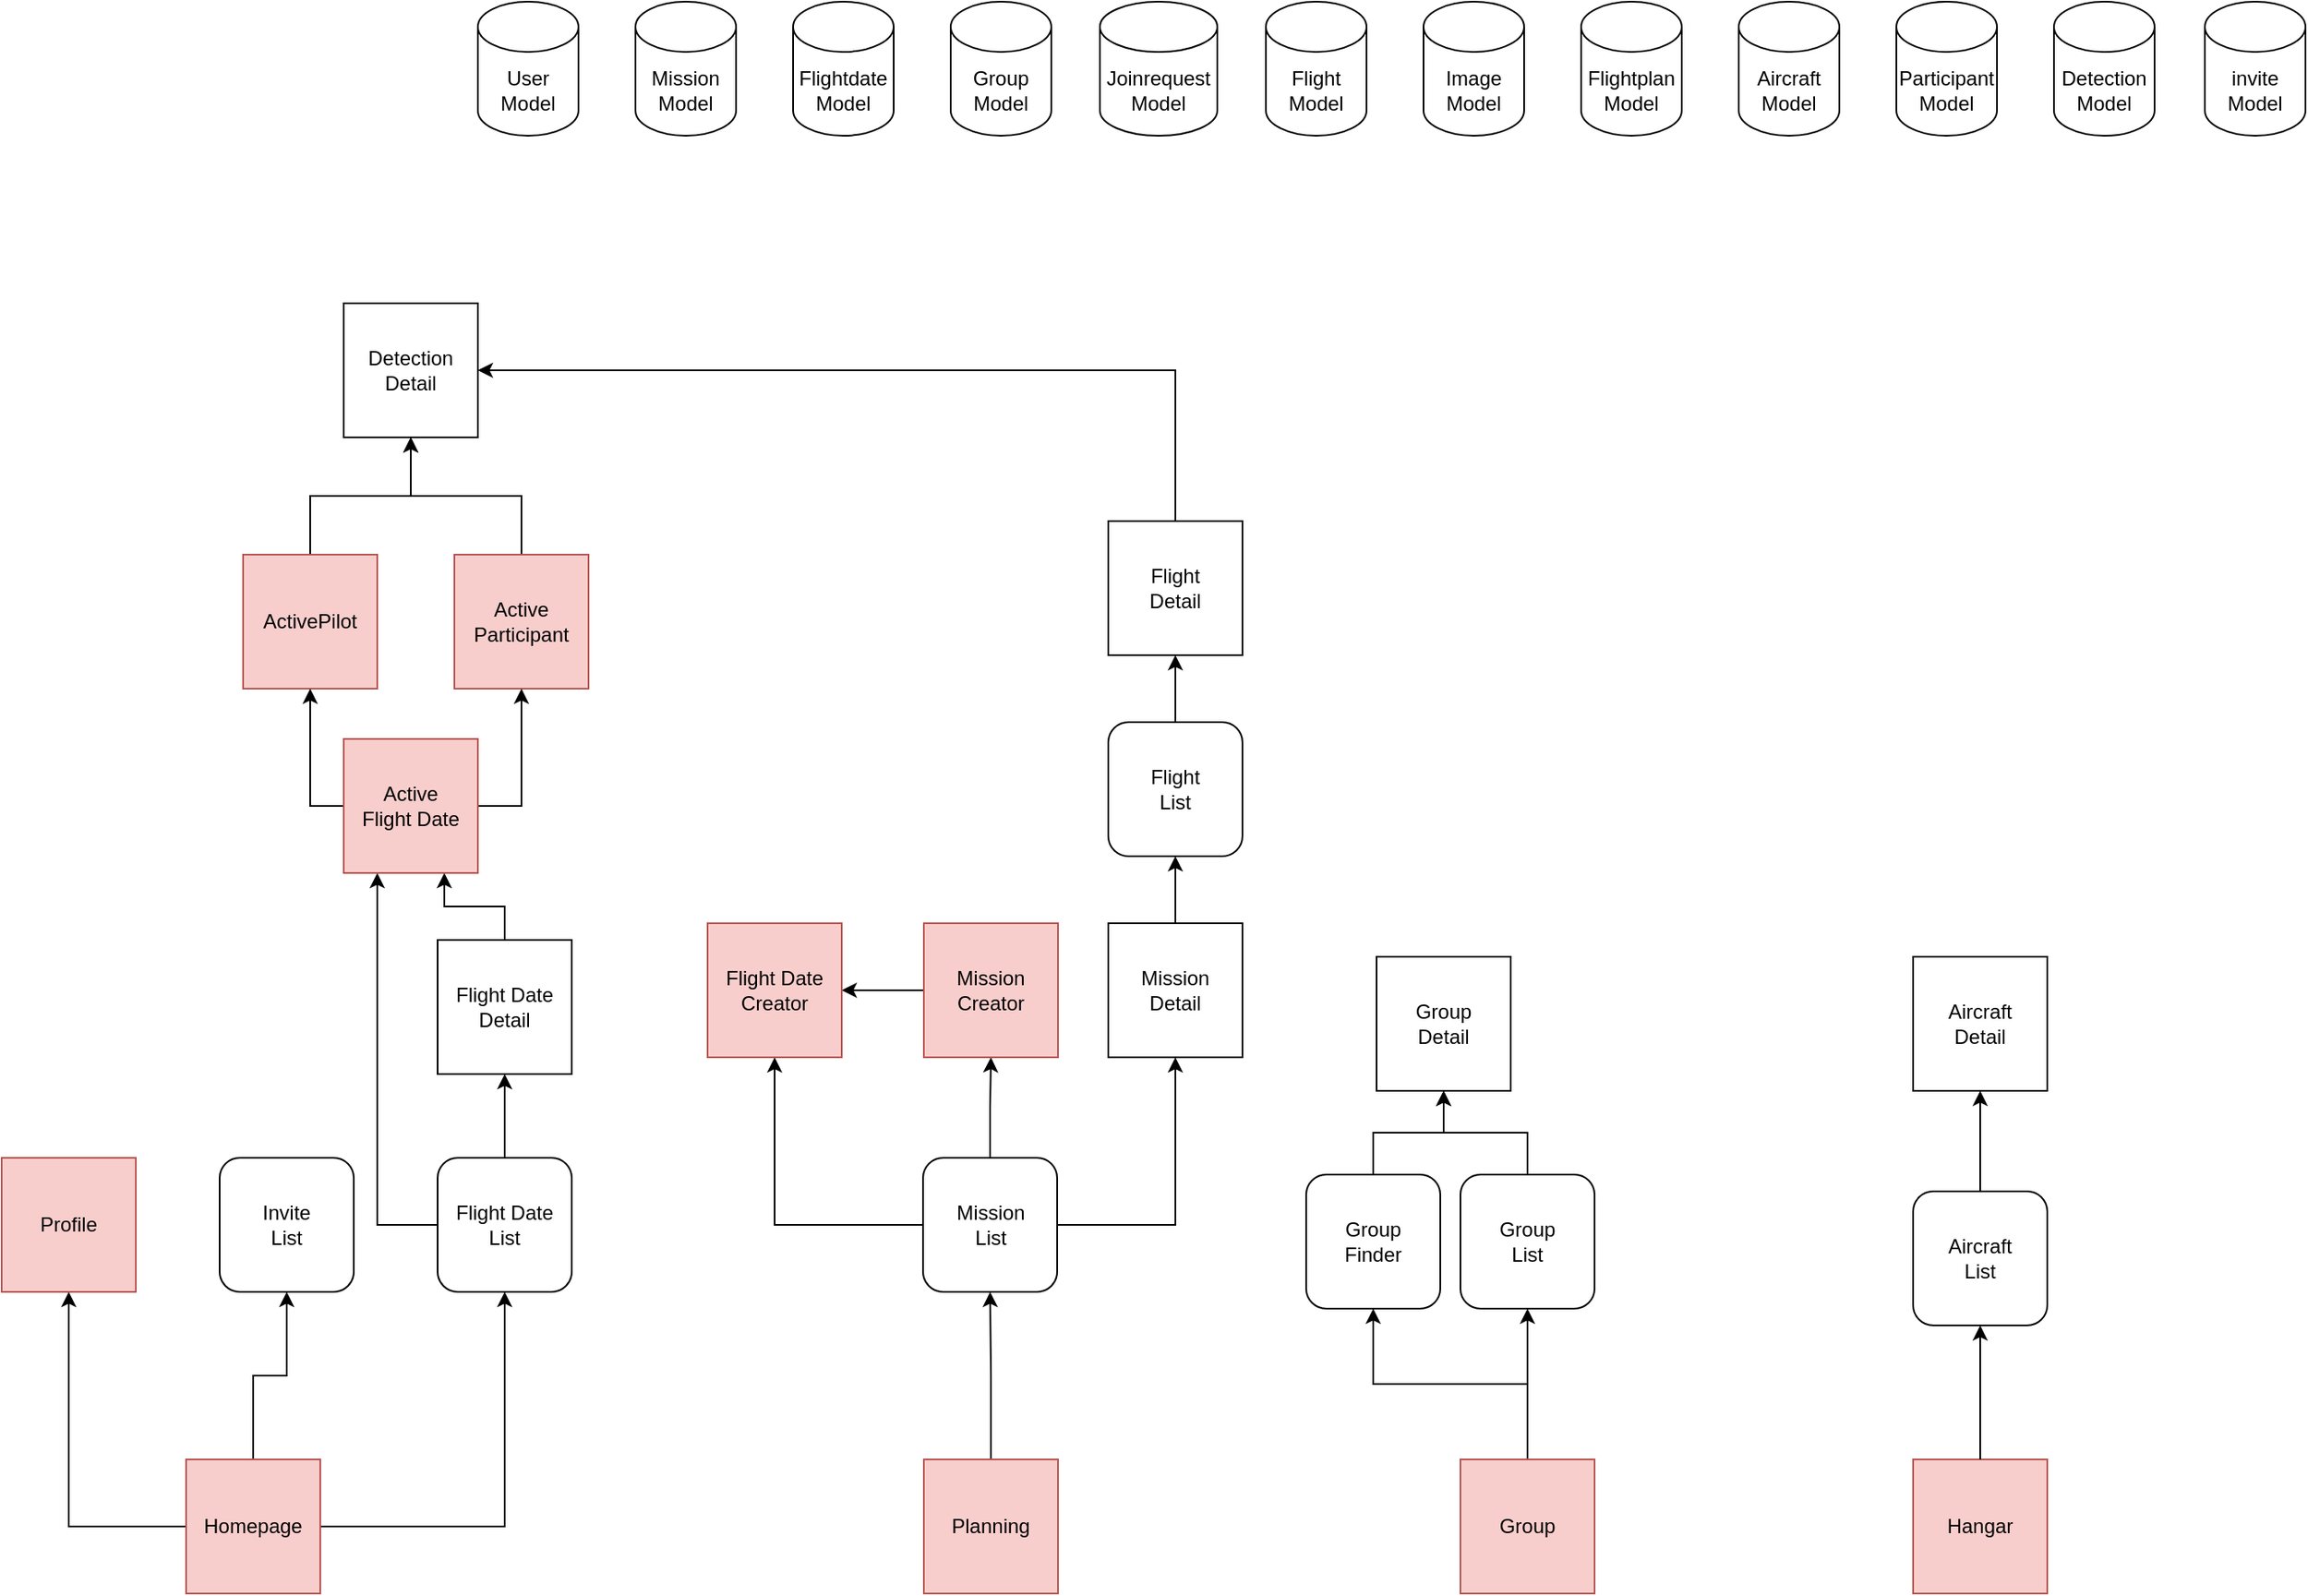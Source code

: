 <mxfile version="22.1.8" type="github">
  <diagram name="Page-1" id="ru4d4PAZFVmnzgpyi2bY">
    <mxGraphModel dx="2580" dy="958" grid="1" gridSize="10" guides="1" tooltips="1" connect="1" arrows="1" fold="1" page="1" pageScale="1" pageWidth="850" pageHeight="1100" math="0" shadow="0">
      <root>
        <mxCell id="0" />
        <mxCell id="1" parent="0" />
        <mxCell id="p3Z2ojsE0xdf5wfs4F8i-1" value="&lt;div&gt;User&lt;/div&gt;&lt;div&gt;Model&lt;/div&gt;" style="shape=cylinder3;whiteSpace=wrap;html=1;boundedLbl=1;backgroundOutline=1;size=15;" parent="1" vertex="1">
          <mxGeometry x="314" y="70" width="60" height="80" as="geometry" />
        </mxCell>
        <mxCell id="p3Z2ojsE0xdf5wfs4F8i-2" value="&lt;div&gt;Mission&lt;/div&gt;&lt;div&gt;Model&lt;br&gt;&lt;/div&gt;" style="shape=cylinder3;whiteSpace=wrap;html=1;boundedLbl=1;backgroundOutline=1;size=15;" parent="1" vertex="1">
          <mxGeometry x="408" y="70" width="60" height="80" as="geometry" />
        </mxCell>
        <mxCell id="p3Z2ojsE0xdf5wfs4F8i-3" value="&lt;div&gt;Flightdate&lt;/div&gt;&lt;div&gt;Model&lt;/div&gt;" style="shape=cylinder3;whiteSpace=wrap;html=1;boundedLbl=1;backgroundOutline=1;size=15;" parent="1" vertex="1">
          <mxGeometry x="502" y="70" width="60" height="80" as="geometry" />
        </mxCell>
        <mxCell id="p3Z2ojsE0xdf5wfs4F8i-4" value="&lt;div&gt;Group&lt;/div&gt;&lt;div&gt;Model&lt;br&gt;&lt;/div&gt;" style="shape=cylinder3;whiteSpace=wrap;html=1;boundedLbl=1;backgroundOutline=1;size=15;" parent="1" vertex="1">
          <mxGeometry x="596" y="70" width="60" height="80" as="geometry" />
        </mxCell>
        <mxCell id="p3Z2ojsE0xdf5wfs4F8i-5" value="&lt;div&gt;Joinrequest&lt;/div&gt;&lt;div&gt;Model&lt;br&gt;&lt;/div&gt;" style="shape=cylinder3;whiteSpace=wrap;html=1;boundedLbl=1;backgroundOutline=1;size=15;" parent="1" vertex="1">
          <mxGeometry x="685" y="70" width="70" height="80" as="geometry" />
        </mxCell>
        <mxCell id="p3Z2ojsE0xdf5wfs4F8i-6" value="&lt;div&gt;Flight&lt;/div&gt;&lt;div&gt;Model&lt;/div&gt;" style="shape=cylinder3;whiteSpace=wrap;html=1;boundedLbl=1;backgroundOutline=1;size=15;" parent="1" vertex="1">
          <mxGeometry x="784" y="70" width="60" height="80" as="geometry" />
        </mxCell>
        <mxCell id="8jOdEgM8JWHdfi7jj1g8-1" value="&lt;div&gt;Image&lt;/div&gt;&lt;div&gt;Model&lt;br&gt;&lt;/div&gt;" style="shape=cylinder3;whiteSpace=wrap;html=1;boundedLbl=1;backgroundOutline=1;size=15;" vertex="1" parent="1">
          <mxGeometry x="878" y="70" width="60" height="80" as="geometry" />
        </mxCell>
        <mxCell id="8jOdEgM8JWHdfi7jj1g8-2" value="&lt;div&gt;Flightplan&lt;/div&gt;&lt;div&gt;Model&lt;br&gt;&lt;/div&gt;" style="shape=cylinder3;whiteSpace=wrap;html=1;boundedLbl=1;backgroundOutline=1;size=15;" vertex="1" parent="1">
          <mxGeometry x="972" y="70" width="60" height="80" as="geometry" />
        </mxCell>
        <mxCell id="8jOdEgM8JWHdfi7jj1g8-3" value="&lt;div&gt;Aircraft&lt;/div&gt;&lt;div&gt;Model&lt;br&gt;&lt;/div&gt;" style="shape=cylinder3;whiteSpace=wrap;html=1;boundedLbl=1;backgroundOutline=1;size=15;" vertex="1" parent="1">
          <mxGeometry x="1066" y="70" width="60" height="80" as="geometry" />
        </mxCell>
        <mxCell id="8jOdEgM8JWHdfi7jj1g8-4" value="&lt;div&gt;Participant&lt;/div&gt;&lt;div&gt;Model&lt;br&gt;&lt;/div&gt;" style="shape=cylinder3;whiteSpace=wrap;html=1;boundedLbl=1;backgroundOutline=1;size=15;" vertex="1" parent="1">
          <mxGeometry x="1160" y="70" width="60" height="80" as="geometry" />
        </mxCell>
        <mxCell id="8jOdEgM8JWHdfi7jj1g8-5" value="&lt;div&gt;Detection&lt;/div&gt;&lt;div&gt;Model&lt;br&gt;&lt;/div&gt;" style="shape=cylinder3;whiteSpace=wrap;html=1;boundedLbl=1;backgroundOutline=1;size=15;" vertex="1" parent="1">
          <mxGeometry x="1254" y="70" width="60" height="80" as="geometry" />
        </mxCell>
        <mxCell id="8jOdEgM8JWHdfi7jj1g8-30" style="edgeStyle=orthogonalEdgeStyle;rounded=0;orthogonalLoop=1;jettySize=auto;html=1;entryX=0.5;entryY=1;entryDx=0;entryDy=0;" edge="1" parent="1" source="8jOdEgM8JWHdfi7jj1g8-6" target="8jOdEgM8JWHdfi7jj1g8-21">
          <mxGeometry relative="1" as="geometry" />
        </mxCell>
        <mxCell id="8jOdEgM8JWHdfi7jj1g8-32" style="edgeStyle=orthogonalEdgeStyle;rounded=0;orthogonalLoop=1;jettySize=auto;html=1;entryX=0.5;entryY=1;entryDx=0;entryDy=0;" edge="1" parent="1" source="8jOdEgM8JWHdfi7jj1g8-6" target="8jOdEgM8JWHdfi7jj1g8-17">
          <mxGeometry relative="1" as="geometry" />
        </mxCell>
        <mxCell id="8jOdEgM8JWHdfi7jj1g8-33" style="edgeStyle=orthogonalEdgeStyle;rounded=0;orthogonalLoop=1;jettySize=auto;html=1;entryX=0.5;entryY=1;entryDx=0;entryDy=0;" edge="1" parent="1" source="8jOdEgM8JWHdfi7jj1g8-6" target="8jOdEgM8JWHdfi7jj1g8-16">
          <mxGeometry relative="1" as="geometry" />
        </mxCell>
        <mxCell id="8jOdEgM8JWHdfi7jj1g8-6" value="&lt;div&gt;Homepage&lt;/div&gt;" style="whiteSpace=wrap;html=1;aspect=fixed;fillColor=#f8cecc;strokeColor=#b85450;" vertex="1" parent="1">
          <mxGeometry x="140" y="940" width="80" height="80" as="geometry" />
        </mxCell>
        <mxCell id="8jOdEgM8JWHdfi7jj1g8-56" style="edgeStyle=orthogonalEdgeStyle;rounded=0;orthogonalLoop=1;jettySize=auto;html=1;exitX=0.5;exitY=0;exitDx=0;exitDy=0;entryX=0.5;entryY=1;entryDx=0;entryDy=0;" edge="1" parent="1" source="8jOdEgM8JWHdfi7jj1g8-57" target="8jOdEgM8JWHdfi7jj1g8-12">
          <mxGeometry relative="1" as="geometry" />
        </mxCell>
        <mxCell id="8jOdEgM8JWHdfi7jj1g8-8" value="&lt;div&gt;Hangar&lt;/div&gt;" style="whiteSpace=wrap;html=1;aspect=fixed;fillColor=#f8cecc;strokeColor=#b85450;" vertex="1" parent="1">
          <mxGeometry x="1170" y="940" width="80" height="80" as="geometry" />
        </mxCell>
        <mxCell id="8jOdEgM8JWHdfi7jj1g8-55" style="edgeStyle=orthogonalEdgeStyle;rounded=0;orthogonalLoop=1;jettySize=auto;html=1;exitX=0.5;exitY=0;exitDx=0;exitDy=0;entryX=0.5;entryY=1;entryDx=0;entryDy=0;" edge="1" parent="1" source="8jOdEgM8JWHdfi7jj1g8-9" target="8jOdEgM8JWHdfi7jj1g8-11">
          <mxGeometry relative="1" as="geometry" />
        </mxCell>
        <mxCell id="8jOdEgM8JWHdfi7jj1g8-9" value="&lt;div&gt;Group&lt;/div&gt;&lt;div&gt;List&lt;br&gt;&lt;/div&gt;" style="whiteSpace=wrap;html=1;aspect=fixed;rounded=1;" vertex="1" parent="1">
          <mxGeometry x="900" y="770" width="80" height="80" as="geometry" />
        </mxCell>
        <mxCell id="8jOdEgM8JWHdfi7jj1g8-54" style="edgeStyle=orthogonalEdgeStyle;rounded=0;orthogonalLoop=1;jettySize=auto;html=1;exitX=0.5;exitY=0;exitDx=0;exitDy=0;entryX=0.5;entryY=1;entryDx=0;entryDy=0;" edge="1" parent="1" source="8jOdEgM8JWHdfi7jj1g8-10" target="8jOdEgM8JWHdfi7jj1g8-11">
          <mxGeometry relative="1" as="geometry" />
        </mxCell>
        <mxCell id="8jOdEgM8JWHdfi7jj1g8-10" value="&lt;div&gt;Group&lt;/div&gt;&lt;div&gt;Finder&lt;br&gt;&lt;/div&gt;" style="whiteSpace=wrap;html=1;aspect=fixed;rounded=1;" vertex="1" parent="1">
          <mxGeometry x="808" y="770" width="80" height="80" as="geometry" />
        </mxCell>
        <mxCell id="8jOdEgM8JWHdfi7jj1g8-11" value="&lt;div&gt;Group&lt;/div&gt;&lt;div&gt;Detail&lt;br&gt;&lt;/div&gt;" style="whiteSpace=wrap;html=1;aspect=fixed;" vertex="1" parent="1">
          <mxGeometry x="850" y="640" width="80" height="80" as="geometry" />
        </mxCell>
        <mxCell id="8jOdEgM8JWHdfi7jj1g8-12" value="&lt;div&gt;Aircraft&lt;/div&gt;&lt;div&gt;Detail&lt;br&gt;&lt;/div&gt;" style="whiteSpace=wrap;html=1;aspect=fixed;" vertex="1" parent="1">
          <mxGeometry x="1170" y="640" width="80" height="80" as="geometry" />
        </mxCell>
        <mxCell id="8jOdEgM8JWHdfi7jj1g8-47" style="edgeStyle=orthogonalEdgeStyle;rounded=0;orthogonalLoop=1;jettySize=auto;html=1;exitX=1;exitY=0.5;exitDx=0;exitDy=0;entryX=0.5;entryY=1;entryDx=0;entryDy=0;" edge="1" parent="1" source="8jOdEgM8JWHdfi7jj1g8-15" target="8jOdEgM8JWHdfi7jj1g8-20">
          <mxGeometry relative="1" as="geometry" />
        </mxCell>
        <mxCell id="8jOdEgM8JWHdfi7jj1g8-48" style="edgeStyle=orthogonalEdgeStyle;rounded=0;orthogonalLoop=1;jettySize=auto;html=1;exitX=0.5;exitY=0;exitDx=0;exitDy=0;entryX=0.5;entryY=1;entryDx=0;entryDy=0;" edge="1" parent="1" source="8jOdEgM8JWHdfi7jj1g8-15" target="8jOdEgM8JWHdfi7jj1g8-23">
          <mxGeometry relative="1" as="geometry" />
        </mxCell>
        <mxCell id="8jOdEgM8JWHdfi7jj1g8-49" style="edgeStyle=orthogonalEdgeStyle;rounded=0;orthogonalLoop=1;jettySize=auto;html=1;exitX=0;exitY=0.5;exitDx=0;exitDy=0;entryX=0.5;entryY=1;entryDx=0;entryDy=0;" edge="1" parent="1" source="8jOdEgM8JWHdfi7jj1g8-15" target="8jOdEgM8JWHdfi7jj1g8-25">
          <mxGeometry relative="1" as="geometry" />
        </mxCell>
        <mxCell id="8jOdEgM8JWHdfi7jj1g8-15" value="&lt;div&gt;Mission&lt;/div&gt;&lt;div&gt;List&lt;br&gt;&lt;/div&gt;" style="whiteSpace=wrap;html=1;aspect=fixed;rounded=1;" vertex="1" parent="1">
          <mxGeometry x="579.5" y="760" width="80" height="80" as="geometry" />
        </mxCell>
        <mxCell id="8jOdEgM8JWHdfi7jj1g8-34" style="edgeStyle=orthogonalEdgeStyle;rounded=0;orthogonalLoop=1;jettySize=auto;html=1;entryX=0.5;entryY=1;entryDx=0;entryDy=0;" edge="1" parent="1" source="8jOdEgM8JWHdfi7jj1g8-16" target="8jOdEgM8JWHdfi7jj1g8-19">
          <mxGeometry relative="1" as="geometry" />
        </mxCell>
        <mxCell id="8jOdEgM8JWHdfi7jj1g8-39" style="edgeStyle=orthogonalEdgeStyle;rounded=0;orthogonalLoop=1;jettySize=auto;html=1;exitX=0;exitY=0.5;exitDx=0;exitDy=0;entryX=0.25;entryY=1;entryDx=0;entryDy=0;" edge="1" parent="1" source="8jOdEgM8JWHdfi7jj1g8-16" target="8jOdEgM8JWHdfi7jj1g8-35">
          <mxGeometry relative="1" as="geometry" />
        </mxCell>
        <mxCell id="8jOdEgM8JWHdfi7jj1g8-16" value="&lt;div&gt;Flight Date&lt;/div&gt;&lt;div&gt;List&lt;br&gt;&lt;/div&gt;" style="whiteSpace=wrap;html=1;aspect=fixed;rounded=1;" vertex="1" parent="1">
          <mxGeometry x="290" y="760" width="80" height="80" as="geometry" />
        </mxCell>
        <mxCell id="8jOdEgM8JWHdfi7jj1g8-17" value="&lt;div&gt;Invite&lt;/div&gt;&lt;div&gt;List&lt;br&gt;&lt;/div&gt;" style="whiteSpace=wrap;html=1;aspect=fixed;rounded=1;" vertex="1" parent="1">
          <mxGeometry x="160" y="760" width="80" height="80" as="geometry" />
        </mxCell>
        <mxCell id="8jOdEgM8JWHdfi7jj1g8-18" value="invite Model" style="shape=cylinder3;whiteSpace=wrap;html=1;boundedLbl=1;backgroundOutline=1;size=15;" vertex="1" parent="1">
          <mxGeometry x="1344" y="70" width="60" height="80" as="geometry" />
        </mxCell>
        <mxCell id="8jOdEgM8JWHdfi7jj1g8-40" style="edgeStyle=orthogonalEdgeStyle;rounded=0;orthogonalLoop=1;jettySize=auto;html=1;exitX=0.5;exitY=0;exitDx=0;exitDy=0;entryX=0.75;entryY=1;entryDx=0;entryDy=0;" edge="1" parent="1" source="8jOdEgM8JWHdfi7jj1g8-19" target="8jOdEgM8JWHdfi7jj1g8-35">
          <mxGeometry relative="1" as="geometry" />
        </mxCell>
        <mxCell id="8jOdEgM8JWHdfi7jj1g8-19" value="&lt;div&gt;Flight Date&lt;/div&gt;&lt;div&gt;Detail&lt;br&gt;&lt;/div&gt;" style="whiteSpace=wrap;html=1;aspect=fixed;" vertex="1" parent="1">
          <mxGeometry x="290" y="630" width="80" height="80" as="geometry" />
        </mxCell>
        <mxCell id="8jOdEgM8JWHdfi7jj1g8-63" style="edgeStyle=orthogonalEdgeStyle;rounded=0;orthogonalLoop=1;jettySize=auto;html=1;exitX=0.5;exitY=0;exitDx=0;exitDy=0;entryX=0.5;entryY=1;entryDx=0;entryDy=0;" edge="1" parent="1" source="8jOdEgM8JWHdfi7jj1g8-20" target="8jOdEgM8JWHdfi7jj1g8-59">
          <mxGeometry relative="1" as="geometry" />
        </mxCell>
        <mxCell id="8jOdEgM8JWHdfi7jj1g8-20" value="&lt;div&gt;Mission&lt;/div&gt;&lt;div&gt;Detail&lt;br&gt;&lt;/div&gt;" style="whiteSpace=wrap;html=1;aspect=fixed;" vertex="1" parent="1">
          <mxGeometry x="690" y="620" width="80" height="80" as="geometry" />
        </mxCell>
        <mxCell id="8jOdEgM8JWHdfi7jj1g8-21" value="Profile" style="whiteSpace=wrap;html=1;aspect=fixed;fillColor=#f8cecc;strokeColor=#b85450;" vertex="1" parent="1">
          <mxGeometry x="30" y="760" width="80" height="80" as="geometry" />
        </mxCell>
        <mxCell id="8jOdEgM8JWHdfi7jj1g8-46" style="edgeStyle=orthogonalEdgeStyle;rounded=0;orthogonalLoop=1;jettySize=auto;html=1;exitX=0.5;exitY=0;exitDx=0;exitDy=0;entryX=0.5;entryY=1;entryDx=0;entryDy=0;" edge="1" parent="1" source="8jOdEgM8JWHdfi7jj1g8-22" target="8jOdEgM8JWHdfi7jj1g8-15">
          <mxGeometry relative="1" as="geometry" />
        </mxCell>
        <mxCell id="8jOdEgM8JWHdfi7jj1g8-22" value="&lt;div&gt;Planning&lt;/div&gt;" style="whiteSpace=wrap;html=1;aspect=fixed;fillColor=#f8cecc;strokeColor=#b85450;" vertex="1" parent="1">
          <mxGeometry x="580" y="940" width="80" height="80" as="geometry" />
        </mxCell>
        <mxCell id="8jOdEgM8JWHdfi7jj1g8-50" style="edgeStyle=orthogonalEdgeStyle;rounded=0;orthogonalLoop=1;jettySize=auto;html=1;exitX=0;exitY=0.5;exitDx=0;exitDy=0;entryX=1;entryY=0.5;entryDx=0;entryDy=0;" edge="1" parent="1" source="8jOdEgM8JWHdfi7jj1g8-23" target="8jOdEgM8JWHdfi7jj1g8-25">
          <mxGeometry relative="1" as="geometry" />
        </mxCell>
        <mxCell id="8jOdEgM8JWHdfi7jj1g8-23" value="&lt;div&gt;Mission&lt;/div&gt;&lt;div&gt;Creator&lt;br&gt;&lt;/div&gt;" style="whiteSpace=wrap;html=1;aspect=fixed;fillColor=#f8cecc;strokeColor=#b85450;" vertex="1" parent="1">
          <mxGeometry x="580" y="620" width="80" height="80" as="geometry" />
        </mxCell>
        <mxCell id="8jOdEgM8JWHdfi7jj1g8-25" value="&lt;div&gt;Flight Date&lt;br&gt;&lt;/div&gt;&lt;div&gt;Creator&lt;br&gt;&lt;/div&gt;" style="whiteSpace=wrap;html=1;aspect=fixed;fillColor=#f8cecc;strokeColor=#b85450;" vertex="1" parent="1">
          <mxGeometry x="451" y="620" width="80" height="80" as="geometry" />
        </mxCell>
        <mxCell id="8jOdEgM8JWHdfi7jj1g8-51" style="edgeStyle=orthogonalEdgeStyle;rounded=0;orthogonalLoop=1;jettySize=auto;html=1;exitX=0.5;exitY=0;exitDx=0;exitDy=0;entryX=0.5;entryY=1;entryDx=0;entryDy=0;" edge="1" parent="1" source="8jOdEgM8JWHdfi7jj1g8-26" target="8jOdEgM8JWHdfi7jj1g8-9">
          <mxGeometry relative="1" as="geometry" />
        </mxCell>
        <mxCell id="8jOdEgM8JWHdfi7jj1g8-53" style="edgeStyle=orthogonalEdgeStyle;rounded=0;orthogonalLoop=1;jettySize=auto;html=1;exitX=0.5;exitY=0;exitDx=0;exitDy=0;entryX=0.5;entryY=1;entryDx=0;entryDy=0;" edge="1" parent="1" source="8jOdEgM8JWHdfi7jj1g8-26" target="8jOdEgM8JWHdfi7jj1g8-10">
          <mxGeometry relative="1" as="geometry" />
        </mxCell>
        <mxCell id="8jOdEgM8JWHdfi7jj1g8-26" value="Group" style="whiteSpace=wrap;html=1;aspect=fixed;fillColor=#f8cecc;strokeColor=#b85450;" vertex="1" parent="1">
          <mxGeometry x="900" y="940" width="80" height="80" as="geometry" />
        </mxCell>
        <mxCell id="8jOdEgM8JWHdfi7jj1g8-44" style="edgeStyle=orthogonalEdgeStyle;rounded=0;orthogonalLoop=1;jettySize=auto;html=1;exitX=0.5;exitY=0;exitDx=0;exitDy=0;entryX=0.5;entryY=1;entryDx=0;entryDy=0;" edge="1" parent="1" source="8jOdEgM8JWHdfi7jj1g8-27" target="8jOdEgM8JWHdfi7jj1g8-29">
          <mxGeometry relative="1" as="geometry" />
        </mxCell>
        <mxCell id="8jOdEgM8JWHdfi7jj1g8-27" value="ActivePilot" style="whiteSpace=wrap;html=1;aspect=fixed;fillColor=#f8cecc;strokeColor=#b85450;" vertex="1" parent="1">
          <mxGeometry x="174" y="400" width="80" height="80" as="geometry" />
        </mxCell>
        <mxCell id="8jOdEgM8JWHdfi7jj1g8-45" style="edgeStyle=orthogonalEdgeStyle;rounded=0;orthogonalLoop=1;jettySize=auto;html=1;exitX=0.5;exitY=0;exitDx=0;exitDy=0;entryX=0.5;entryY=1;entryDx=0;entryDy=0;" edge="1" parent="1" source="8jOdEgM8JWHdfi7jj1g8-28" target="8jOdEgM8JWHdfi7jj1g8-29">
          <mxGeometry relative="1" as="geometry" />
        </mxCell>
        <mxCell id="8jOdEgM8JWHdfi7jj1g8-28" value="&lt;div&gt;Active&lt;/div&gt;&lt;div&gt;Participant&lt;/div&gt;" style="whiteSpace=wrap;html=1;aspect=fixed;fillColor=#f8cecc;strokeColor=#b85450;" vertex="1" parent="1">
          <mxGeometry x="300" y="400" width="80" height="80" as="geometry" />
        </mxCell>
        <mxCell id="8jOdEgM8JWHdfi7jj1g8-29" value="&lt;div&gt;Detection&lt;/div&gt;&lt;div&gt;Detail&lt;br&gt;&lt;/div&gt;" style="whiteSpace=wrap;html=1;aspect=fixed;" vertex="1" parent="1">
          <mxGeometry x="234" y="250" width="80" height="80" as="geometry" />
        </mxCell>
        <mxCell id="8jOdEgM8JWHdfi7jj1g8-41" style="edgeStyle=orthogonalEdgeStyle;rounded=0;orthogonalLoop=1;jettySize=auto;html=1;exitX=1;exitY=0.5;exitDx=0;exitDy=0;entryX=0.5;entryY=1;entryDx=0;entryDy=0;" edge="1" parent="1" source="8jOdEgM8JWHdfi7jj1g8-35" target="8jOdEgM8JWHdfi7jj1g8-28">
          <mxGeometry relative="1" as="geometry" />
        </mxCell>
        <mxCell id="8jOdEgM8JWHdfi7jj1g8-42" style="edgeStyle=orthogonalEdgeStyle;rounded=0;orthogonalLoop=1;jettySize=auto;html=1;exitX=0;exitY=0.5;exitDx=0;exitDy=0;entryX=0.5;entryY=1;entryDx=0;entryDy=0;" edge="1" parent="1" source="8jOdEgM8JWHdfi7jj1g8-35" target="8jOdEgM8JWHdfi7jj1g8-27">
          <mxGeometry relative="1" as="geometry" />
        </mxCell>
        <mxCell id="8jOdEgM8JWHdfi7jj1g8-35" value="&lt;div&gt;Active&lt;/div&gt;&lt;div&gt;Flight Date&lt;br&gt;&lt;/div&gt;" style="whiteSpace=wrap;html=1;aspect=fixed;fillColor=#f8cecc;strokeColor=#b85450;" vertex="1" parent="1">
          <mxGeometry x="234" y="510" width="80" height="80" as="geometry" />
        </mxCell>
        <mxCell id="8jOdEgM8JWHdfi7jj1g8-58" value="" style="edgeStyle=orthogonalEdgeStyle;rounded=0;orthogonalLoop=1;jettySize=auto;html=1;exitX=0.5;exitY=0;exitDx=0;exitDy=0;entryX=0.5;entryY=1;entryDx=0;entryDy=0;" edge="1" parent="1" source="8jOdEgM8JWHdfi7jj1g8-8" target="8jOdEgM8JWHdfi7jj1g8-57">
          <mxGeometry relative="1" as="geometry">
            <mxPoint x="1210" y="940" as="sourcePoint" />
            <mxPoint x="1210" y="720" as="targetPoint" />
          </mxGeometry>
        </mxCell>
        <mxCell id="8jOdEgM8JWHdfi7jj1g8-57" value="&lt;div&gt;Aircraft&lt;br&gt;&lt;/div&gt;&lt;div&gt;List&lt;br&gt;&lt;/div&gt;" style="whiteSpace=wrap;html=1;aspect=fixed;rounded=1;" vertex="1" parent="1">
          <mxGeometry x="1170" y="780" width="80" height="80" as="geometry" />
        </mxCell>
        <mxCell id="8jOdEgM8JWHdfi7jj1g8-62" style="edgeStyle=orthogonalEdgeStyle;rounded=0;orthogonalLoop=1;jettySize=auto;html=1;exitX=0.5;exitY=0;exitDx=0;exitDy=0;entryX=0.5;entryY=1;entryDx=0;entryDy=0;" edge="1" parent="1" source="8jOdEgM8JWHdfi7jj1g8-59" target="8jOdEgM8JWHdfi7jj1g8-60">
          <mxGeometry relative="1" as="geometry" />
        </mxCell>
        <mxCell id="8jOdEgM8JWHdfi7jj1g8-59" value="&lt;div&gt;Flight&lt;/div&gt;&lt;div&gt;List&lt;br&gt;&lt;/div&gt;" style="whiteSpace=wrap;html=1;aspect=fixed;rounded=1;" vertex="1" parent="1">
          <mxGeometry x="690" y="500" width="80" height="80" as="geometry" />
        </mxCell>
        <mxCell id="8jOdEgM8JWHdfi7jj1g8-61" style="edgeStyle=orthogonalEdgeStyle;rounded=0;orthogonalLoop=1;jettySize=auto;html=1;exitX=0.5;exitY=0;exitDx=0;exitDy=0;entryX=1;entryY=0.5;entryDx=0;entryDy=0;" edge="1" parent="1" source="8jOdEgM8JWHdfi7jj1g8-60" target="8jOdEgM8JWHdfi7jj1g8-29">
          <mxGeometry relative="1" as="geometry" />
        </mxCell>
        <mxCell id="8jOdEgM8JWHdfi7jj1g8-60" value="&lt;div&gt;Flight&lt;/div&gt;&lt;div&gt;Detail&lt;br&gt;&lt;/div&gt;" style="whiteSpace=wrap;html=1;aspect=fixed;" vertex="1" parent="1">
          <mxGeometry x="690" y="380" width="80" height="80" as="geometry" />
        </mxCell>
      </root>
    </mxGraphModel>
  </diagram>
</mxfile>
